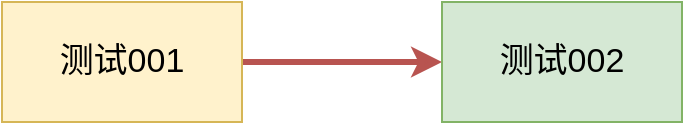 <mxfile version="21.6.8" type="github">
  <diagram name="第 1 页" id="-olfx9ifWvJcuuJYD-4U">
    <mxGraphModel dx="2074" dy="1142" grid="1" gridSize="10" guides="1" tooltips="1" connect="1" arrows="1" fold="1" page="1" pageScale="1" pageWidth="827" pageHeight="1169" math="0" shadow="0">
      <root>
        <mxCell id="0" />
        <mxCell id="1" parent="0" />
        <mxCell id="EZR7Xa-Tck4IO78-XP26-3" style="edgeStyle=orthogonalEdgeStyle;rounded=0;orthogonalLoop=1;jettySize=auto;html=1;exitX=1;exitY=0.5;exitDx=0;exitDy=0;strokeWidth=3;fillColor=#f8cecc;strokeColor=#b85450;" edge="1" parent="1" source="EZR7Xa-Tck4IO78-XP26-1" target="EZR7Xa-Tck4IO78-XP26-2">
          <mxGeometry relative="1" as="geometry" />
        </mxCell>
        <mxCell id="EZR7Xa-Tck4IO78-XP26-1" value="测试001" style="rounded=0;whiteSpace=wrap;html=1;fillColor=#fff2cc;strokeColor=#d6b656;fontSize=17;" vertex="1" parent="1">
          <mxGeometry x="180" y="450" width="120" height="60" as="geometry" />
        </mxCell>
        <mxCell id="EZR7Xa-Tck4IO78-XP26-2" value="测试002" style="rounded=0;whiteSpace=wrap;html=1;fillColor=#d5e8d4;strokeColor=#82b366;fontSize=17;" vertex="1" parent="1">
          <mxGeometry x="400" y="450" width="120" height="60" as="geometry" />
        </mxCell>
      </root>
    </mxGraphModel>
  </diagram>
</mxfile>
